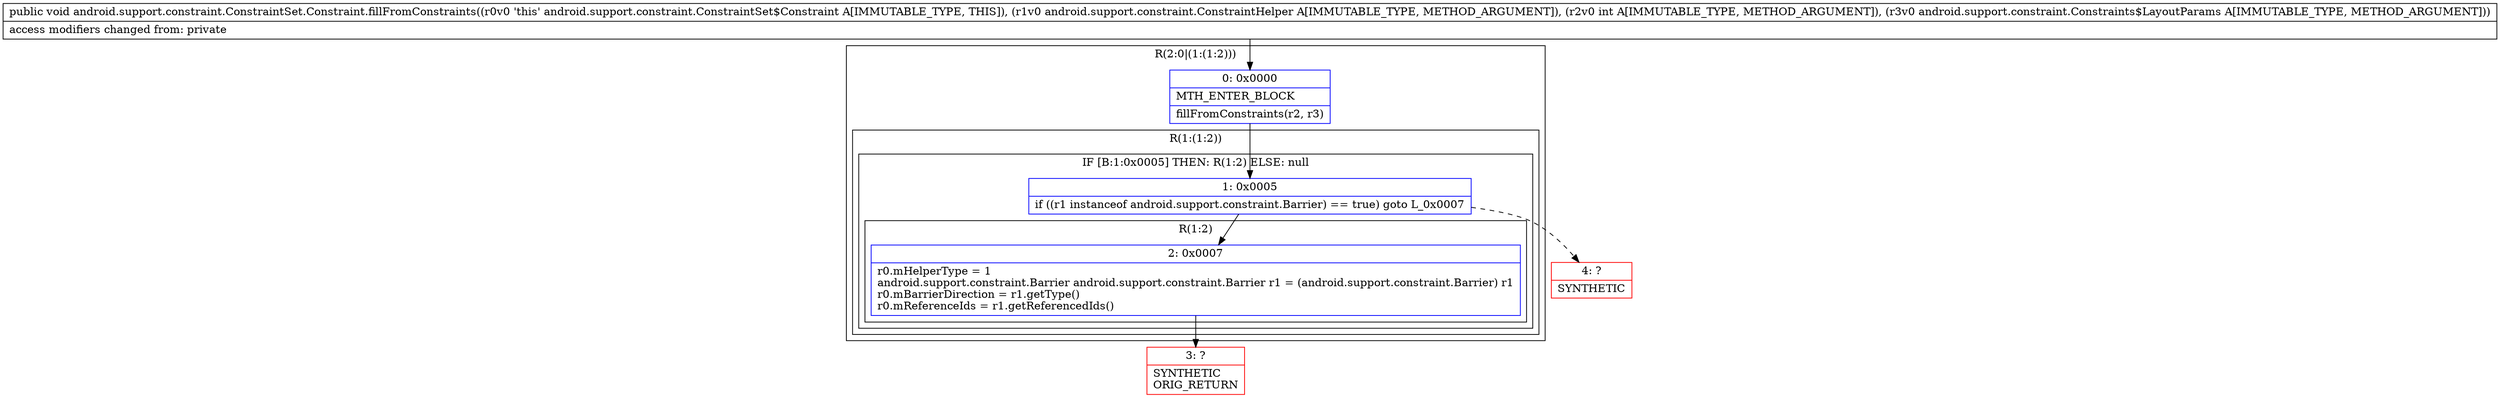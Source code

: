 digraph "CFG forandroid.support.constraint.ConstraintSet.Constraint.fillFromConstraints(Landroid\/support\/constraint\/ConstraintHelper;ILandroid\/support\/constraint\/Constraints$LayoutParams;)V" {
subgraph cluster_Region_1287813089 {
label = "R(2:0|(1:(1:2)))";
node [shape=record,color=blue];
Node_0 [shape=record,label="{0\:\ 0x0000|MTH_ENTER_BLOCK\l|fillFromConstraints(r2, r3)\l}"];
subgraph cluster_Region_1853364248 {
label = "R(1:(1:2))";
node [shape=record,color=blue];
subgraph cluster_IfRegion_481230793 {
label = "IF [B:1:0x0005] THEN: R(1:2) ELSE: null";
node [shape=record,color=blue];
Node_1 [shape=record,label="{1\:\ 0x0005|if ((r1 instanceof android.support.constraint.Barrier) == true) goto L_0x0007\l}"];
subgraph cluster_Region_1208798803 {
label = "R(1:2)";
node [shape=record,color=blue];
Node_2 [shape=record,label="{2\:\ 0x0007|r0.mHelperType = 1\landroid.support.constraint.Barrier android.support.constraint.Barrier r1 = (android.support.constraint.Barrier) r1\lr0.mBarrierDirection = r1.getType()\lr0.mReferenceIds = r1.getReferencedIds()\l}"];
}
}
}
}
Node_3 [shape=record,color=red,label="{3\:\ ?|SYNTHETIC\lORIG_RETURN\l}"];
Node_4 [shape=record,color=red,label="{4\:\ ?|SYNTHETIC\l}"];
MethodNode[shape=record,label="{public void android.support.constraint.ConstraintSet.Constraint.fillFromConstraints((r0v0 'this' android.support.constraint.ConstraintSet$Constraint A[IMMUTABLE_TYPE, THIS]), (r1v0 android.support.constraint.ConstraintHelper A[IMMUTABLE_TYPE, METHOD_ARGUMENT]), (r2v0 int A[IMMUTABLE_TYPE, METHOD_ARGUMENT]), (r3v0 android.support.constraint.Constraints$LayoutParams A[IMMUTABLE_TYPE, METHOD_ARGUMENT]))  | access modifiers changed from: private\l}"];
MethodNode -> Node_0;
Node_0 -> Node_1;
Node_1 -> Node_2;
Node_1 -> Node_4[style=dashed];
Node_2 -> Node_3;
}

